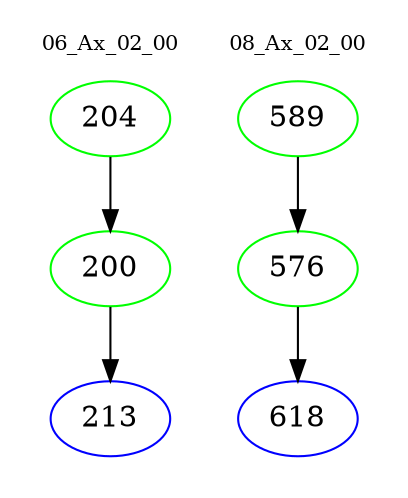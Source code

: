 digraph{
subgraph cluster_0 {
color = white
label = "06_Ax_02_00";
fontsize=10;
T0_204 [label="204", color="green"]
T0_204 -> T0_200 [color="black"]
T0_200 [label="200", color="green"]
T0_200 -> T0_213 [color="black"]
T0_213 [label="213", color="blue"]
}
subgraph cluster_1 {
color = white
label = "08_Ax_02_00";
fontsize=10;
T1_589 [label="589", color="green"]
T1_589 -> T1_576 [color="black"]
T1_576 [label="576", color="green"]
T1_576 -> T1_618 [color="black"]
T1_618 [label="618", color="blue"]
}
}
